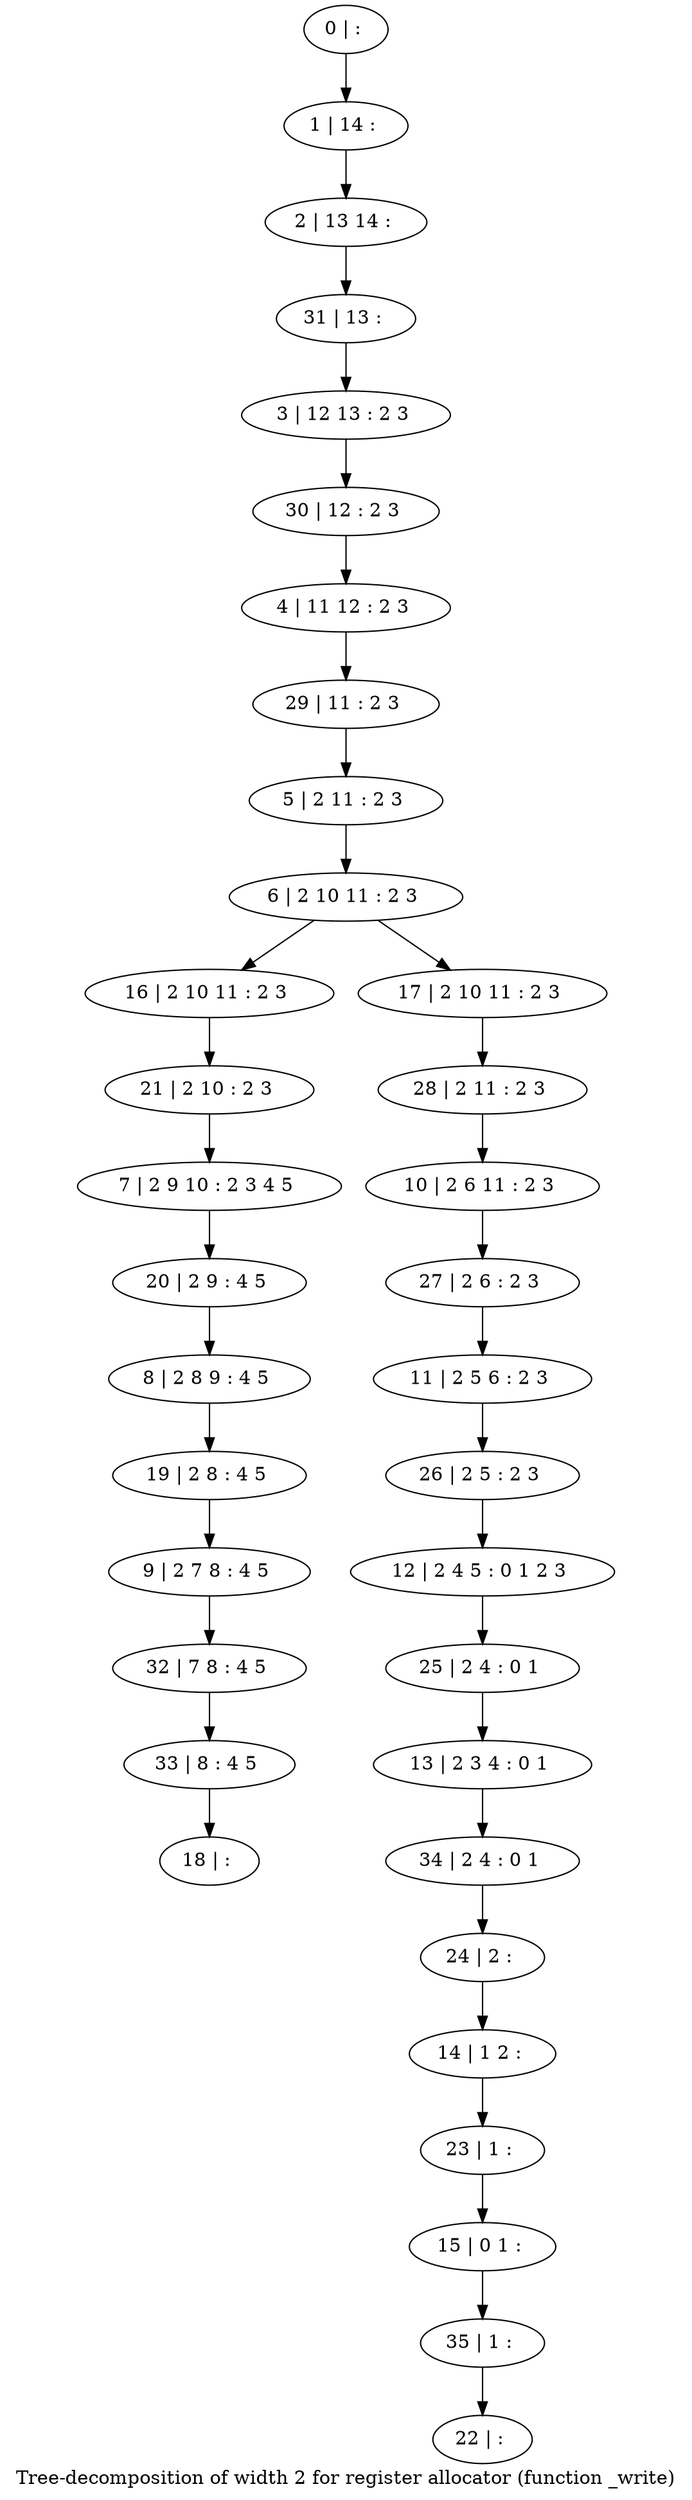 digraph G {
graph [label="Tree-decomposition of width 2 for register allocator (function _write)"]
0[label="0 | : "];
1[label="1 | 14 : "];
2[label="2 | 13 14 : "];
3[label="3 | 12 13 : 2 3 "];
4[label="4 | 11 12 : 2 3 "];
5[label="5 | 2 11 : 2 3 "];
6[label="6 | 2 10 11 : 2 3 "];
7[label="7 | 2 9 10 : 2 3 4 5 "];
8[label="8 | 2 8 9 : 4 5 "];
9[label="9 | 2 7 8 : 4 5 "];
10[label="10 | 2 6 11 : 2 3 "];
11[label="11 | 2 5 6 : 2 3 "];
12[label="12 | 2 4 5 : 0 1 2 3 "];
13[label="13 | 2 3 4 : 0 1 "];
14[label="14 | 1 2 : "];
15[label="15 | 0 1 : "];
16[label="16 | 2 10 11 : 2 3 "];
17[label="17 | 2 10 11 : 2 3 "];
18[label="18 | : "];
19[label="19 | 2 8 : 4 5 "];
20[label="20 | 2 9 : 4 5 "];
21[label="21 | 2 10 : 2 3 "];
22[label="22 | : "];
23[label="23 | 1 : "];
24[label="24 | 2 : "];
25[label="25 | 2 4 : 0 1 "];
26[label="26 | 2 5 : 2 3 "];
27[label="27 | 2 6 : 2 3 "];
28[label="28 | 2 11 : 2 3 "];
29[label="29 | 11 : 2 3 "];
30[label="30 | 12 : 2 3 "];
31[label="31 | 13 : "];
32[label="32 | 7 8 : 4 5 "];
33[label="33 | 8 : 4 5 "];
34[label="34 | 2 4 : 0 1 "];
35[label="35 | 1 : "];
0->1 ;
1->2 ;
5->6 ;
6->16 ;
6->17 ;
19->9 ;
8->19 ;
20->8 ;
7->20 ;
21->7 ;
16->21 ;
23->15 ;
14->23 ;
24->14 ;
25->13 ;
12->25 ;
26->12 ;
11->26 ;
27->11 ;
10->27 ;
28->10 ;
17->28 ;
29->5 ;
4->29 ;
30->4 ;
3->30 ;
31->3 ;
2->31 ;
9->32 ;
33->18 ;
32->33 ;
34->24 ;
13->34 ;
35->22 ;
15->35 ;
}
